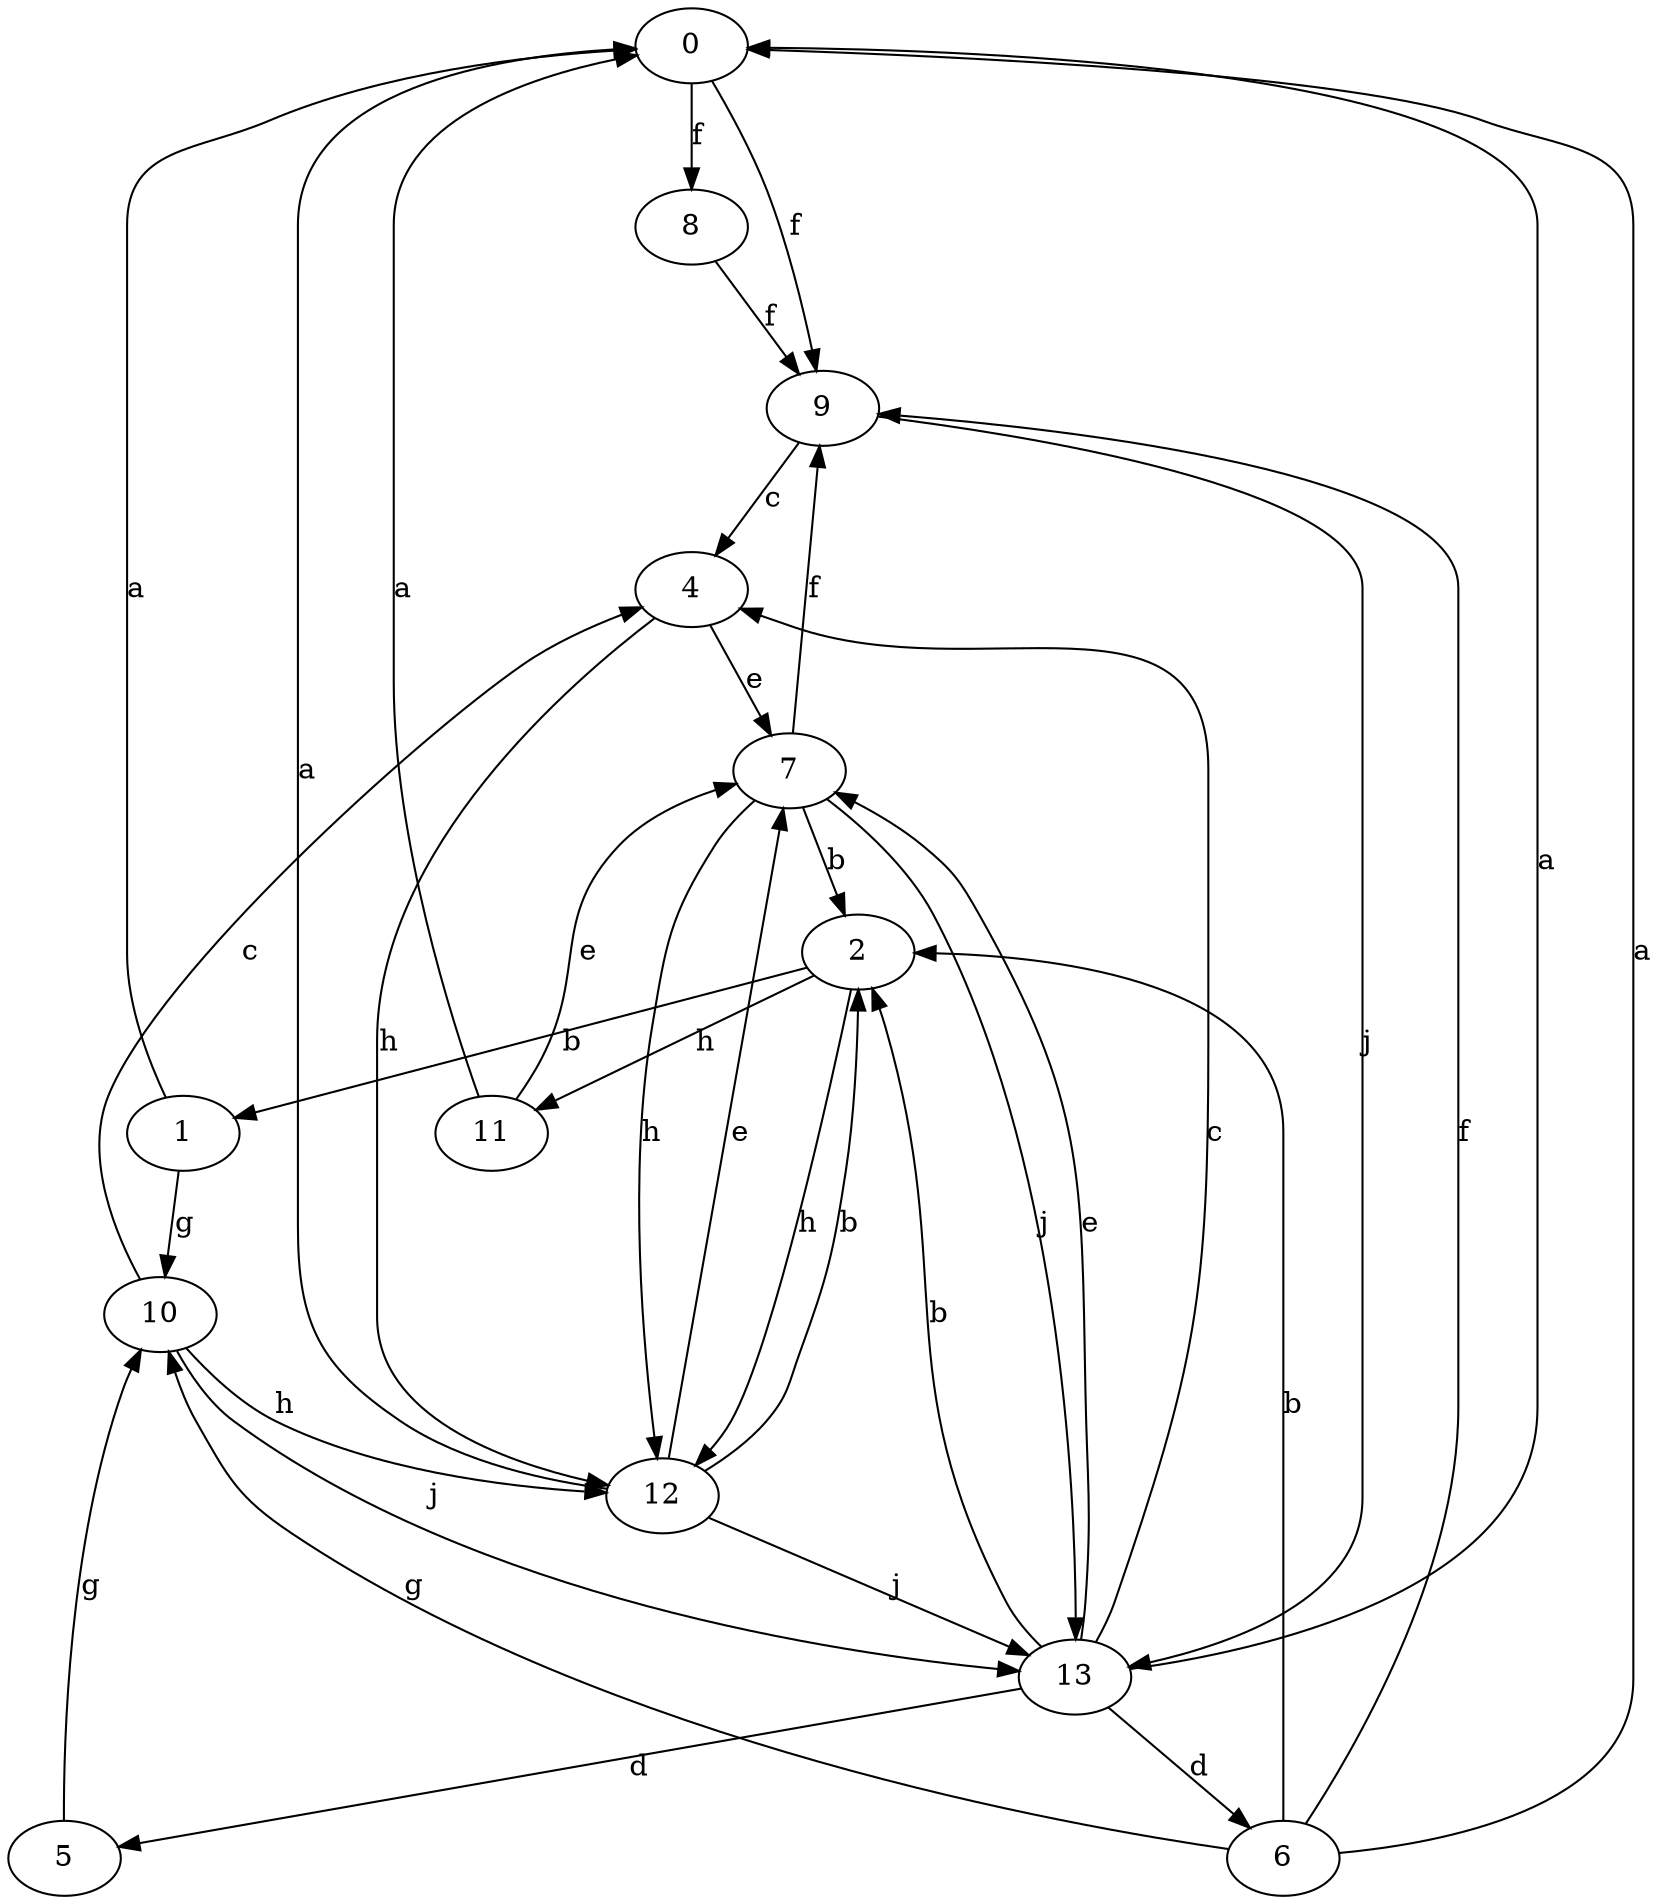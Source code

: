 strict digraph  {
0;
1;
2;
4;
5;
6;
7;
8;
9;
10;
11;
12;
13;
0 -> 8  [label=f];
0 -> 9  [label=f];
1 -> 0  [label=a];
1 -> 10  [label=g];
2 -> 1  [label=b];
2 -> 11  [label=h];
2 -> 12  [label=h];
4 -> 7  [label=e];
4 -> 12  [label=h];
5 -> 10  [label=g];
6 -> 0  [label=a];
6 -> 2  [label=b];
6 -> 9  [label=f];
6 -> 10  [label=g];
7 -> 2  [label=b];
7 -> 9  [label=f];
7 -> 12  [label=h];
7 -> 13  [label=j];
8 -> 9  [label=f];
9 -> 4  [label=c];
9 -> 13  [label=j];
10 -> 4  [label=c];
10 -> 12  [label=h];
10 -> 13  [label=j];
11 -> 0  [label=a];
11 -> 7  [label=e];
12 -> 0  [label=a];
12 -> 2  [label=b];
12 -> 7  [label=e];
12 -> 13  [label=j];
13 -> 0  [label=a];
13 -> 2  [label=b];
13 -> 4  [label=c];
13 -> 5  [label=d];
13 -> 6  [label=d];
13 -> 7  [label=e];
}
